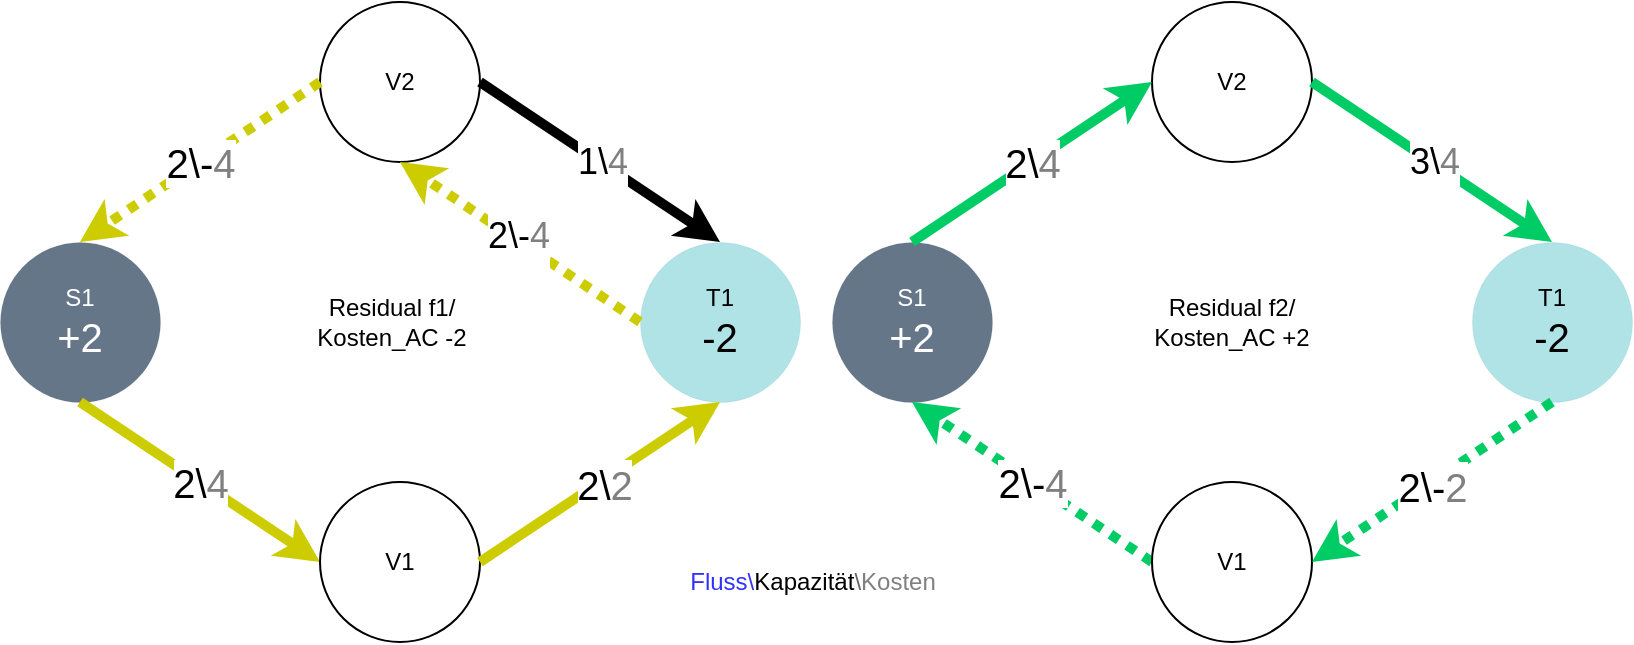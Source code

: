 <mxfile version="18.1.1" type="device"><diagram id="-SjUm3OalMksJXQ8pz4z" name="Page-1"><mxGraphModel dx="1718" dy="881" grid="1" gridSize="10" guides="1" tooltips="1" connect="1" arrows="1" fold="1" page="1" pageScale="1" pageWidth="827" pageHeight="1169" math="0" shadow="0"><root><mxCell id="0"/><mxCell id="1" parent="0"/><mxCell id="XBDaup20J-ym8FL4rAQo-17" value="V2" style="ellipse;whiteSpace=wrap;html=1;aspect=fixed;" parent="1" vertex="1"><mxGeometry x="590" y="10" width="80" height="80" as="geometry"/></mxCell><mxCell id="XBDaup20J-ym8FL4rAQo-18" value="&lt;div&gt;T1&lt;br&gt;&lt;/div&gt;&lt;div style=&quot;font-size: 20px;&quot;&gt;-&lt;font style=&quot;font-size: 20px;&quot;&gt;2&lt;/font&gt;&lt;br&gt;&lt;/div&gt;" style="ellipse;whiteSpace=wrap;html=1;aspect=fixed;strokeWidth=0;fillColor=#b0e3e6;strokeColor=#0e8088;" parent="1" vertex="1"><mxGeometry x="750" y="130" width="80" height="80" as="geometry"/></mxCell><mxCell id="XBDaup20J-ym8FL4rAQo-19" value="&lt;font color=&quot;#000000&quot;&gt;&lt;font color=&quot;#3333ff&quot;&gt;Fluss\&lt;/font&gt;Kapazität&lt;/font&gt;\&lt;font color=&quot;#808080&quot;&gt;Kosten&lt;/font&gt;" style="text;html=1;align=center;verticalAlign=middle;resizable=0;points=[];autosize=1;strokeColor=none;fillColor=none;fontColor=#666666;" parent="1" vertex="1"><mxGeometry x="350" y="290" width="140" height="20" as="geometry"/></mxCell><mxCell id="XBDaup20J-ym8FL4rAQo-20" value="&lt;div&gt;S1&lt;/div&gt;&lt;font style=&quot;font-size: 20px;&quot;&gt;+2&lt;/font&gt;" style="ellipse;whiteSpace=wrap;html=1;aspect=fixed;strokeWidth=0;fillColor=#647687;strokeColor=#314354;fontColor=#ffffff;" parent="1" vertex="1"><mxGeometry x="430" y="130" width="80" height="80" as="geometry"/></mxCell><mxCell id="XBDaup20J-ym8FL4rAQo-21" value="2\&lt;font color=&quot;#808080&quot;&gt;4&lt;/font&gt;" style="endArrow=classic;html=1;rounded=0;sketch=0;fontSize=20;strokeColor=#00CC66;strokeWidth=5;jumpStyle=none;entryX=0;entryY=0.5;entryDx=0;entryDy=0;exitX=0.5;exitY=0;exitDx=0;exitDy=0;" parent="1" source="XBDaup20J-ym8FL4rAQo-20" target="XBDaup20J-ym8FL4rAQo-17" edge="1"><mxGeometry width="50" height="50" relative="1" as="geometry"><mxPoint x="360" y="340" as="sourcePoint"/><mxPoint x="410" y="290" as="targetPoint"/></mxGeometry></mxCell><mxCell id="XBDaup20J-ym8FL4rAQo-22" value="2\-&lt;font color=&quot;#808080&quot;&gt;4&lt;/font&gt;" style="endArrow=classic;html=1;rounded=0;sketch=0;fontSize=20;strokeColor=#00CC66;strokeWidth=5;jumpStyle=none;entryX=0.5;entryY=1;entryDx=0;entryDy=0;exitX=0;exitY=0.5;exitDx=0;exitDy=0;dashed=1;dashPattern=1 1;" parent="1" source="XBDaup20J-ym8FL4rAQo-23" target="XBDaup20J-ym8FL4rAQo-20" edge="1"><mxGeometry width="50" height="50" relative="1" as="geometry"><mxPoint x="510" y="390" as="sourcePoint"/><mxPoint x="590" y="360" as="targetPoint"/></mxGeometry></mxCell><mxCell id="XBDaup20J-ym8FL4rAQo-23" value="V1" style="ellipse;whiteSpace=wrap;html=1;aspect=fixed;strokeWidth=1;" parent="1" vertex="1"><mxGeometry x="590" y="250" width="80" height="80" as="geometry"/></mxCell><mxCell id="XBDaup20J-ym8FL4rAQo-24" value="&lt;p style=&quot;line-height: 0.2;&quot;&gt;&lt;br&gt;&lt;span style=&quot;color: rgb(0, 0, 0); font-family: Helvetica; font-size: 18px; font-style: normal; font-variant-ligatures: normal; font-variant-caps: normal; font-weight: 400; letter-spacing: normal; orphans: 2; text-align: center; text-indent: 0px; text-transform: none; widows: 2; word-spacing: 0px; -webkit-text-stroke-width: 0px; background-color: rgb(255, 255, 255); text-decoration-thickness: initial; text-decoration-style: initial; text-decoration-color: initial; float: none; display: inline !important;&quot;&gt;3\&lt;/span&gt;&lt;font style=&quot;font-family: Helvetica; font-size: 18px; font-style: normal; font-variant-ligatures: normal; font-variant-caps: normal; font-weight: 400; letter-spacing: normal; orphans: 2; text-align: center; text-indent: 0px; text-transform: none; widows: 2; word-spacing: 0px; -webkit-text-stroke-width: 0px; text-decoration-thickness: initial; text-decoration-style: initial; text-decoration-color: initial;&quot; color=&quot;#808080&quot;&gt;4&lt;/font&gt;&lt;br&gt;&lt;br&gt;&lt;/p&gt;" style="endArrow=classic;html=1;rounded=0;entryX=0.5;entryY=0;entryDx=0;entryDy=0;strokeWidth=5;exitX=1;exitY=0.5;exitDx=0;exitDy=0;strokeColor=#00CC66;" parent="1" source="XBDaup20J-ym8FL4rAQo-17" target="XBDaup20J-ym8FL4rAQo-18" edge="1"><mxGeometry x="0.016" width="50" height="50" relative="1" as="geometry"><mxPoint x="700" y="110" as="sourcePoint"/><mxPoint x="750" y="60" as="targetPoint"/><Array as="points"/><mxPoint as="offset"/></mxGeometry></mxCell><mxCell id="XBDaup20J-ym8FL4rAQo-25" value="&lt;p style=&quot;line-height: 0.2;&quot;&gt;&lt;span style=&quot;font-size: 20px;&quot;&gt;2\-&lt;/span&gt;&lt;font style=&quot;font-size: 20px;&quot; color=&quot;#808080&quot;&gt;2&lt;/font&gt;&lt;br&gt;&lt;/p&gt;&lt;p style=&quot;line-height: 0.2;&quot;&gt;&lt;br&gt;&lt;/p&gt;" style="endArrow=classic;html=1;rounded=0;strokeWidth=5;entryX=1;entryY=0.5;entryDx=0;entryDy=0;exitX=0.5;exitY=1;exitDx=0;exitDy=0;strokeColor=#00CC66;dashed=1;dashPattern=1 1;" parent="1" source="XBDaup20J-ym8FL4rAQo-18" target="XBDaup20J-ym8FL4rAQo-23" edge="1"><mxGeometry x="0.077" y="8" width="50" height="50" relative="1" as="geometry"><mxPoint x="850" y="350" as="sourcePoint"/><mxPoint x="750" y="70" as="targetPoint"/><mxPoint as="offset"/><Array as="points"><mxPoint x="730" y="250"/></Array></mxGeometry></mxCell><mxCell id="XBDaup20J-ym8FL4rAQo-26" value="V2" style="ellipse;whiteSpace=wrap;html=1;aspect=fixed;" parent="1" vertex="1"><mxGeometry x="174" y="10" width="80" height="80" as="geometry"/></mxCell><mxCell id="XBDaup20J-ym8FL4rAQo-27" value="&lt;div&gt;T1&lt;br&gt;&lt;/div&gt;&lt;div style=&quot;font-size: 20px;&quot;&gt;-&lt;font style=&quot;font-size: 20px;&quot;&gt;2&lt;/font&gt;&lt;br&gt;&lt;/div&gt;" style="ellipse;whiteSpace=wrap;html=1;aspect=fixed;strokeWidth=0;fillColor=#b0e3e6;strokeColor=#0e8088;" parent="1" vertex="1"><mxGeometry x="334" y="130" width="80" height="80" as="geometry"/></mxCell><mxCell id="XBDaup20J-ym8FL4rAQo-28" value="&lt;div&gt;S1&lt;/div&gt;&lt;font style=&quot;font-size: 20px;&quot;&gt;+2&lt;/font&gt;" style="ellipse;whiteSpace=wrap;html=1;aspect=fixed;strokeWidth=0;fillColor=#647687;strokeColor=#314354;fontColor=#ffffff;" parent="1" vertex="1"><mxGeometry x="14" y="130" width="80" height="80" as="geometry"/></mxCell><mxCell id="XBDaup20J-ym8FL4rAQo-29" value="2\-&lt;font color=&quot;#808080&quot;&gt;4&lt;/font&gt;" style="endArrow=classic;html=1;rounded=0;sketch=0;fontSize=20;strokeColor=#CCCC00;strokeWidth=5;jumpStyle=none;entryX=0.5;entryY=0;entryDx=0;entryDy=0;exitX=0;exitY=0.5;exitDx=0;exitDy=0;dashed=1;dashPattern=1 1;" parent="1" source="XBDaup20J-ym8FL4rAQo-26" target="XBDaup20J-ym8FL4rAQo-28" edge="1"><mxGeometry width="50" height="50" relative="1" as="geometry"><mxPoint x="194" y="160" as="sourcePoint"/><mxPoint x="124" y="30" as="targetPoint"/></mxGeometry></mxCell><mxCell id="XBDaup20J-ym8FL4rAQo-30" value="2\&lt;font color=&quot;#808080&quot;&gt;4&lt;/font&gt;" style="endArrow=classic;html=1;rounded=0;sketch=0;fontSize=20;strokeColor=#CCCC00;strokeWidth=5;jumpStyle=none;entryX=0;entryY=0.5;entryDx=0;entryDy=0;exitX=0.5;exitY=1;exitDx=0;exitDy=0;" parent="1" source="XBDaup20J-ym8FL4rAQo-28" target="XBDaup20J-ym8FL4rAQo-31" edge="1"><mxGeometry width="50" height="50" relative="1" as="geometry"><mxPoint x="124" y="410" as="sourcePoint"/><mxPoint x="174" y="360" as="targetPoint"/></mxGeometry></mxCell><mxCell id="XBDaup20J-ym8FL4rAQo-31" value="V1" style="ellipse;whiteSpace=wrap;html=1;aspect=fixed;strokeWidth=1;" parent="1" vertex="1"><mxGeometry x="174" y="250" width="80" height="80" as="geometry"/></mxCell><mxCell id="XBDaup20J-ym8FL4rAQo-32" value="&lt;p style=&quot;line-height: 0.2;&quot;&gt;&lt;br&gt;&lt;span style=&quot;color: rgb(0, 0, 0); font-family: Helvetica; font-size: 18px; font-style: normal; font-variant-ligatures: normal; font-variant-caps: normal; font-weight: 400; letter-spacing: normal; orphans: 2; text-align: center; text-indent: 0px; text-transform: none; widows: 2; word-spacing: 0px; -webkit-text-stroke-width: 0px; background-color: rgb(255, 255, 255); text-decoration-thickness: initial; text-decoration-style: initial; text-decoration-color: initial; float: none; display: inline !important;&quot;&gt;1\&lt;/span&gt;&lt;font style=&quot;font-family: Helvetica; font-size: 18px; font-style: normal; font-variant-ligatures: normal; font-variant-caps: normal; font-weight: 400; letter-spacing: normal; orphans: 2; text-align: center; text-indent: 0px; text-transform: none; widows: 2; word-spacing: 0px; -webkit-text-stroke-width: 0px; text-decoration-thickness: initial; text-decoration-style: initial; text-decoration-color: initial;&quot; color=&quot;#808080&quot;&gt;4&lt;/font&gt;&lt;br&gt;&lt;br&gt;&lt;/p&gt;" style="endArrow=classic;html=1;rounded=0;entryX=0.5;entryY=0;entryDx=0;entryDy=0;strokeWidth=5;exitX=1;exitY=0.5;exitDx=0;exitDy=0;" parent="1" source="XBDaup20J-ym8FL4rAQo-26" target="XBDaup20J-ym8FL4rAQo-27" edge="1"><mxGeometry x="0.016" width="50" height="50" relative="1" as="geometry"><mxPoint x="284" y="110" as="sourcePoint"/><mxPoint x="334" y="60" as="targetPoint"/><Array as="points"/><mxPoint as="offset"/></mxGeometry></mxCell><mxCell id="XBDaup20J-ym8FL4rAQo-33" value="&lt;p style=&quot;line-height: 0.2;&quot;&gt;&lt;span style=&quot;color: rgb(0, 0, 0); font-family: Helvetica; font-size: 20px; font-style: normal; font-variant-ligatures: normal; font-variant-caps: normal; font-weight: 400; letter-spacing: normal; orphans: 2; text-align: center; text-indent: 0px; text-transform: none; widows: 2; word-spacing: 0px; -webkit-text-stroke-width: 0px; background-color: rgb(255, 255, 255); text-decoration-thickness: initial; text-decoration-style: initial; text-decoration-color: initial; float: none; display: inline !important;&quot;&gt;2\&lt;/span&gt;&lt;font style=&quot;font-family: Helvetica; font-size: 20px; font-style: normal; font-variant-ligatures: normal; font-variant-caps: normal; font-weight: 400; letter-spacing: normal; orphans: 2; text-align: center; text-indent: 0px; text-transform: none; widows: 2; word-spacing: 0px; -webkit-text-stroke-width: 0px; text-decoration-thickness: initial; text-decoration-style: initial; text-decoration-color: initial;&quot; color=&quot;#808080&quot;&gt;2&lt;/font&gt;&lt;br&gt;&lt;br&gt;&lt;/p&gt;" style="endArrow=classic;html=1;rounded=0;strokeWidth=5;exitX=1;exitY=0.5;exitDx=0;exitDy=0;entryX=0.5;entryY=1;entryDx=0;entryDy=0;strokeColor=#CCCC00;" parent="1" source="XBDaup20J-ym8FL4rAQo-31" target="XBDaup20J-ym8FL4rAQo-27" edge="1"><mxGeometry x="-0.022" y="-4" width="50" height="50" relative="1" as="geometry"><mxPoint x="284" y="120" as="sourcePoint"/><mxPoint x="334" y="70" as="targetPoint"/><mxPoint x="1" as="offset"/></mxGeometry></mxCell><mxCell id="XBDaup20J-ym8FL4rAQo-34" value="&lt;p style=&quot;line-height: 0.2;&quot;&gt;&lt;span style=&quot;color: rgb(0, 0, 0); font-family: Helvetica; font-size: 18px; font-style: normal; font-variant-ligatures: normal; font-variant-caps: normal; font-weight: 400; letter-spacing: normal; orphans: 2; text-align: center; text-indent: 0px; text-transform: none; widows: 2; word-spacing: 0px; -webkit-text-stroke-width: 0px; background-color: rgb(255, 255, 255); text-decoration-thickness: initial; text-decoration-style: initial; text-decoration-color: initial; float: none; display: inline !important;&quot;&gt;2\-&lt;/span&gt;&lt;font style=&quot;font-family: Helvetica; font-size: 18px; font-style: normal; font-variant-ligatures: normal; font-variant-caps: normal; font-weight: 400; letter-spacing: normal; orphans: 2; text-align: center; text-indent: 0px; text-transform: none; widows: 2; word-spacing: 0px; -webkit-text-stroke-width: 0px; text-decoration-thickness: initial; text-decoration-style: initial; text-decoration-color: initial;&quot; color=&quot;#808080&quot;&gt;4&lt;/font&gt;&lt;br&gt;&lt;br&gt;&lt;/p&gt;" style="endArrow=classic;html=1;rounded=0;entryX=0.5;entryY=1;entryDx=0;entryDy=0;strokeWidth=5;exitX=0;exitY=0.5;exitDx=0;exitDy=0;dashed=1;dashPattern=1 1;strokeColor=#CCCC00;" parent="1" source="XBDaup20J-ym8FL4rAQo-27" target="XBDaup20J-ym8FL4rAQo-26" edge="1"><mxGeometry x="0.016" width="50" height="50" relative="1" as="geometry"><mxPoint x="164" y="120" as="sourcePoint"/><mxPoint x="284" y="200" as="targetPoint"/><Array as="points"/><mxPoint as="offset"/></mxGeometry></mxCell><mxCell id="XBDaup20J-ym8FL4rAQo-35" value="Residual f1/&lt;br&gt;Kosten_AC -2" style="text;html=1;strokeColor=none;fillColor=none;align=center;verticalAlign=middle;whiteSpace=wrap;rounded=0;" parent="1" vertex="1"><mxGeometry x="170" y="155" width="80" height="30" as="geometry"/></mxCell><mxCell id="XBDaup20J-ym8FL4rAQo-36" value="Residual f2/&lt;br&gt;Kosten_AC +2" style="text;html=1;strokeColor=none;fillColor=none;align=center;verticalAlign=middle;whiteSpace=wrap;rounded=0;" parent="1" vertex="1"><mxGeometry x="580" y="155" width="100" height="30" as="geometry"/></mxCell></root></mxGraphModel></diagram></mxfile>